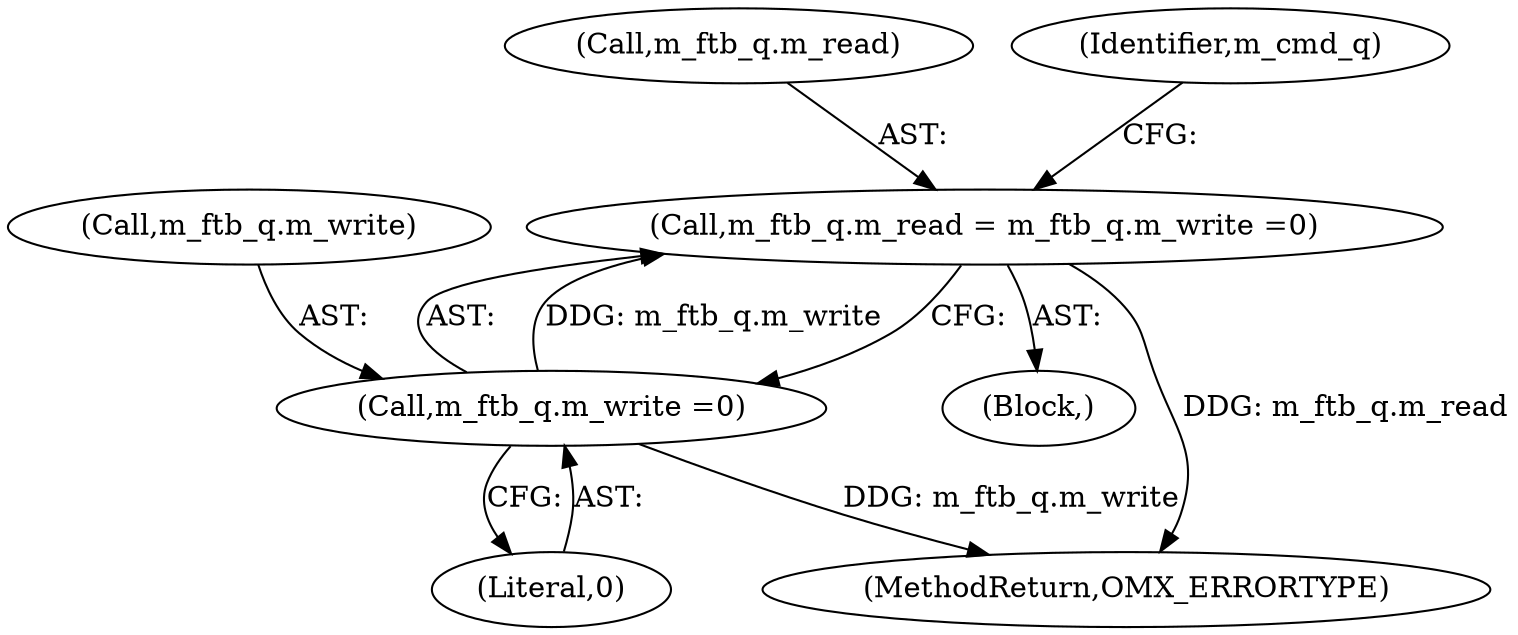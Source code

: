 digraph "0_Android_46e305be6e670a5a0041b0b4861122a0f1aabefa@API" {
"1000303" [label="(Call,m_ftb_q.m_read = m_ftb_q.m_write =0)"];
"1000307" [label="(Call,m_ftb_q.m_write =0)"];
"1000303" [label="(Call,m_ftb_q.m_read = m_ftb_q.m_write =0)"];
"1000104" [label="(Block,)"];
"1000307" [label="(Call,m_ftb_q.m_write =0)"];
"1000374" [label="(MethodReturn,OMX_ERRORTYPE)"];
"1000304" [label="(Call,m_ftb_q.m_read)"];
"1000311" [label="(Literal,0)"];
"1000314" [label="(Identifier,m_cmd_q)"];
"1000308" [label="(Call,m_ftb_q.m_write)"];
"1000303" -> "1000104"  [label="AST: "];
"1000303" -> "1000307"  [label="CFG: "];
"1000304" -> "1000303"  [label="AST: "];
"1000307" -> "1000303"  [label="AST: "];
"1000314" -> "1000303"  [label="CFG: "];
"1000303" -> "1000374"  [label="DDG: m_ftb_q.m_read"];
"1000307" -> "1000303"  [label="DDG: m_ftb_q.m_write"];
"1000307" -> "1000311"  [label="CFG: "];
"1000308" -> "1000307"  [label="AST: "];
"1000311" -> "1000307"  [label="AST: "];
"1000307" -> "1000374"  [label="DDG: m_ftb_q.m_write"];
}
